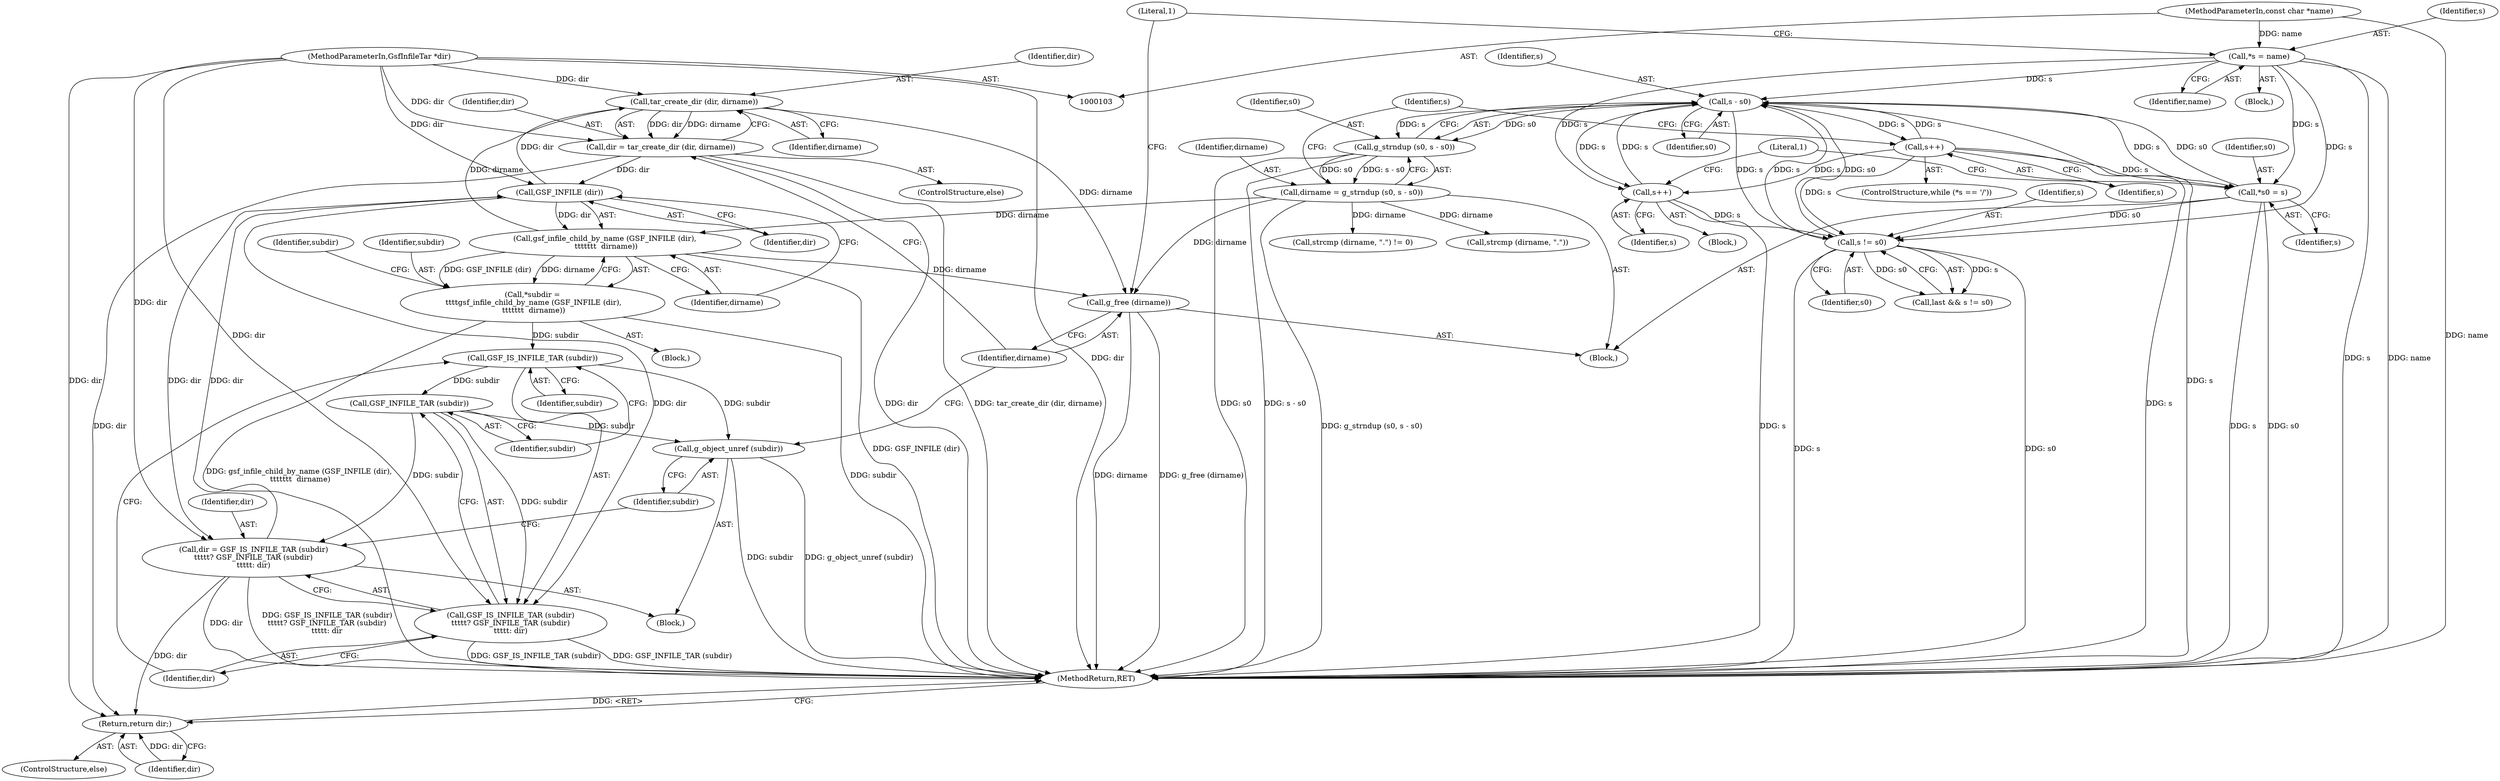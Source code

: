 digraph "0_libgsf_95a8351a75758cf10b3bf6abae0b6b461f90d9e5@API" {
"1000191" [label="(Call,tar_create_dir (dir, dirname))"];
"1000172" [label="(Call,GSF_INFILE (dir))"];
"1000189" [label="(Call,dir = tar_create_dir (dir, dirname))"];
"1000191" [label="(Call,tar_create_dir (dir, dirname))"];
"1000104" [label="(MethodParameterIn,GsfInfileTar *dir)"];
"1000171" [label="(Call,gsf_infile_child_by_name (GSF_INFILE (dir),\n \t\t\t\t\t\t\t  dirname))"];
"1000147" [label="(Call,dirname = g_strndup (s0, s - s0))"];
"1000149" [label="(Call,g_strndup (s0, s - s0))"];
"1000151" [label="(Call,s - s0)"];
"1000132" [label="(Call,s != s0)"];
"1000145" [label="(Call,s++)"];
"1000159" [label="(Call,s++)"];
"1000109" [label="(Call,*s = name)"];
"1000105" [label="(MethodParameterIn,const char *name)"];
"1000116" [label="(Call,*s0 = s)"];
"1000178" [label="(Call,dir = GSF_IS_INFILE_TAR (subdir)\n\t\t\t\t\t? GSF_INFILE_TAR (subdir)\n\t\t\t\t\t: dir)"];
"1000183" [label="(Call,GSF_INFILE_TAR (subdir))"];
"1000181" [label="(Call,GSF_IS_INFILE_TAR (subdir))"];
"1000169" [label="(Call,*subdir =\n \t\t\t\tgsf_infile_child_by_name (GSF_INFILE (dir),\n \t\t\t\t\t\t\t  dirname))"];
"1000137" [label="(Return,return dir;)"];
"1000180" [label="(Call,GSF_IS_INFILE_TAR (subdir)\n\t\t\t\t\t? GSF_INFILE_TAR (subdir)\n\t\t\t\t\t: dir)"];
"1000186" [label="(Call,g_object_unref (subdir))"];
"1000194" [label="(Call,g_free (dirname))"];
"1000182" [label="(Identifier,subdir)"];
"1000188" [label="(ControlStructure,else)"];
"1000196" [label="(MethodReturn,RET)"];
"1000122" [label="(Block,)"];
"1000151" [label="(Call,s - s0)"];
"1000191" [label="(Call,tar_create_dir (dir, dirname))"];
"1000186" [label="(Call,g_object_unref (subdir))"];
"1000177" [label="(Block,)"];
"1000137" [label="(Return,return dir;)"];
"1000194" [label="(Call,g_free (dirname))"];
"1000130" [label="(Call,last && s != s0)"];
"1000167" [label="(Block,)"];
"1000180" [label="(Call,GSF_IS_INFILE_TAR (subdir)\n\t\t\t\t\t? GSF_INFILE_TAR (subdir)\n\t\t\t\t\t: dir)"];
"1000157" [label="(Identifier,s)"];
"1000104" [label="(MethodParameterIn,GsfInfileTar *dir)"];
"1000111" [label="(Identifier,name)"];
"1000109" [label="(Call,*s = name)"];
"1000171" [label="(Call,gsf_infile_child_by_name (GSF_INFILE (dir),\n \t\t\t\t\t\t\t  dirname))"];
"1000117" [label="(Identifier,s0)"];
"1000189" [label="(Call,dir = tar_create_dir (dir, dirname))"];
"1000110" [label="(Identifier,s)"];
"1000113" [label="(Literal,1)"];
"1000190" [label="(Identifier,dir)"];
"1000184" [label="(Identifier,subdir)"];
"1000118" [label="(Identifier,s)"];
"1000136" [label="(ControlStructure,else)"];
"1000148" [label="(Identifier,dirname)"];
"1000147" [label="(Call,dirname = g_strndup (s0, s - s0))"];
"1000169" [label="(Call,*subdir =\n \t\t\t\tgsf_infile_child_by_name (GSF_INFILE (dir),\n \t\t\t\t\t\t\t  dirname))"];
"1000160" [label="(Identifier,s)"];
"1000138" [label="(Identifier,dir)"];
"1000146" [label="(Identifier,s)"];
"1000183" [label="(Call,GSF_INFILE_TAR (subdir))"];
"1000178" [label="(Call,dir = GSF_IS_INFILE_TAR (subdir)\n\t\t\t\t\t? GSF_INFILE_TAR (subdir)\n\t\t\t\t\t: dir)"];
"1000153" [label="(Identifier,s0)"];
"1000133" [label="(Identifier,s)"];
"1000107" [label="(Block,)"];
"1000159" [label="(Call,s++)"];
"1000187" [label="(Identifier,subdir)"];
"1000162" [label="(Call,strcmp (dirname, \".\") != 0)"];
"1000163" [label="(Call,strcmp (dirname, \".\"))"];
"1000149" [label="(Call,g_strndup (s0, s - s0))"];
"1000116" [label="(Call,*s0 = s)"];
"1000195" [label="(Identifier,dirname)"];
"1000154" [label="(ControlStructure,while (*s == '/'))"];
"1000179" [label="(Identifier,dir)"];
"1000176" [label="(Identifier,subdir)"];
"1000134" [label="(Identifier,s0)"];
"1000192" [label="(Identifier,dir)"];
"1000174" [label="(Identifier,dirname)"];
"1000114" [label="(Block,)"];
"1000152" [label="(Identifier,s)"];
"1000132" [label="(Call,s != s0)"];
"1000173" [label="(Identifier,dir)"];
"1000145" [label="(Call,s++)"];
"1000170" [label="(Identifier,subdir)"];
"1000150" [label="(Identifier,s0)"];
"1000105" [label="(MethodParameterIn,const char *name)"];
"1000172" [label="(Call,GSF_INFILE (dir))"];
"1000185" [label="(Identifier,dir)"];
"1000193" [label="(Identifier,dirname)"];
"1000121" [label="(Literal,1)"];
"1000181" [label="(Call,GSF_IS_INFILE_TAR (subdir))"];
"1000191" -> "1000189"  [label="AST: "];
"1000191" -> "1000193"  [label="CFG: "];
"1000192" -> "1000191"  [label="AST: "];
"1000193" -> "1000191"  [label="AST: "];
"1000189" -> "1000191"  [label="CFG: "];
"1000191" -> "1000189"  [label="DDG: dir"];
"1000191" -> "1000189"  [label="DDG: dirname"];
"1000172" -> "1000191"  [label="DDG: dir"];
"1000104" -> "1000191"  [label="DDG: dir"];
"1000171" -> "1000191"  [label="DDG: dirname"];
"1000191" -> "1000194"  [label="DDG: dirname"];
"1000172" -> "1000171"  [label="AST: "];
"1000172" -> "1000173"  [label="CFG: "];
"1000173" -> "1000172"  [label="AST: "];
"1000174" -> "1000172"  [label="CFG: "];
"1000172" -> "1000171"  [label="DDG: dir"];
"1000189" -> "1000172"  [label="DDG: dir"];
"1000178" -> "1000172"  [label="DDG: dir"];
"1000104" -> "1000172"  [label="DDG: dir"];
"1000172" -> "1000178"  [label="DDG: dir"];
"1000172" -> "1000180"  [label="DDG: dir"];
"1000189" -> "1000188"  [label="AST: "];
"1000190" -> "1000189"  [label="AST: "];
"1000195" -> "1000189"  [label="CFG: "];
"1000189" -> "1000196"  [label="DDG: dir"];
"1000189" -> "1000196"  [label="DDG: tar_create_dir (dir, dirname)"];
"1000189" -> "1000137"  [label="DDG: dir"];
"1000104" -> "1000189"  [label="DDG: dir"];
"1000104" -> "1000103"  [label="AST: "];
"1000104" -> "1000196"  [label="DDG: dir"];
"1000104" -> "1000137"  [label="DDG: dir"];
"1000104" -> "1000178"  [label="DDG: dir"];
"1000104" -> "1000180"  [label="DDG: dir"];
"1000171" -> "1000169"  [label="AST: "];
"1000171" -> "1000174"  [label="CFG: "];
"1000174" -> "1000171"  [label="AST: "];
"1000169" -> "1000171"  [label="CFG: "];
"1000171" -> "1000196"  [label="DDG: GSF_INFILE (dir)"];
"1000171" -> "1000169"  [label="DDG: GSF_INFILE (dir)"];
"1000171" -> "1000169"  [label="DDG: dirname"];
"1000147" -> "1000171"  [label="DDG: dirname"];
"1000171" -> "1000194"  [label="DDG: dirname"];
"1000147" -> "1000114"  [label="AST: "];
"1000147" -> "1000149"  [label="CFG: "];
"1000148" -> "1000147"  [label="AST: "];
"1000149" -> "1000147"  [label="AST: "];
"1000157" -> "1000147"  [label="CFG: "];
"1000147" -> "1000196"  [label="DDG: g_strndup (s0, s - s0)"];
"1000149" -> "1000147"  [label="DDG: s0"];
"1000149" -> "1000147"  [label="DDG: s - s0"];
"1000147" -> "1000162"  [label="DDG: dirname"];
"1000147" -> "1000163"  [label="DDG: dirname"];
"1000147" -> "1000194"  [label="DDG: dirname"];
"1000149" -> "1000151"  [label="CFG: "];
"1000150" -> "1000149"  [label="AST: "];
"1000151" -> "1000149"  [label="AST: "];
"1000149" -> "1000196"  [label="DDG: s - s0"];
"1000149" -> "1000196"  [label="DDG: s0"];
"1000151" -> "1000149"  [label="DDG: s0"];
"1000151" -> "1000149"  [label="DDG: s"];
"1000151" -> "1000153"  [label="CFG: "];
"1000152" -> "1000151"  [label="AST: "];
"1000153" -> "1000151"  [label="AST: "];
"1000151" -> "1000196"  [label="DDG: s"];
"1000151" -> "1000116"  [label="DDG: s"];
"1000151" -> "1000132"  [label="DDG: s"];
"1000151" -> "1000145"  [label="DDG: s"];
"1000132" -> "1000151"  [label="DDG: s"];
"1000132" -> "1000151"  [label="DDG: s0"];
"1000145" -> "1000151"  [label="DDG: s"];
"1000159" -> "1000151"  [label="DDG: s"];
"1000109" -> "1000151"  [label="DDG: s"];
"1000116" -> "1000151"  [label="DDG: s0"];
"1000151" -> "1000159"  [label="DDG: s"];
"1000132" -> "1000130"  [label="AST: "];
"1000132" -> "1000134"  [label="CFG: "];
"1000133" -> "1000132"  [label="AST: "];
"1000134" -> "1000132"  [label="AST: "];
"1000130" -> "1000132"  [label="CFG: "];
"1000132" -> "1000196"  [label="DDG: s"];
"1000132" -> "1000196"  [label="DDG: s0"];
"1000132" -> "1000130"  [label="DDG: s"];
"1000132" -> "1000130"  [label="DDG: s0"];
"1000145" -> "1000132"  [label="DDG: s"];
"1000159" -> "1000132"  [label="DDG: s"];
"1000109" -> "1000132"  [label="DDG: s"];
"1000116" -> "1000132"  [label="DDG: s0"];
"1000145" -> "1000122"  [label="AST: "];
"1000145" -> "1000146"  [label="CFG: "];
"1000146" -> "1000145"  [label="AST: "];
"1000121" -> "1000145"  [label="CFG: "];
"1000145" -> "1000196"  [label="DDG: s"];
"1000159" -> "1000145"  [label="DDG: s"];
"1000109" -> "1000145"  [label="DDG: s"];
"1000159" -> "1000154"  [label="AST: "];
"1000159" -> "1000160"  [label="CFG: "];
"1000160" -> "1000159"  [label="AST: "];
"1000157" -> "1000159"  [label="CFG: "];
"1000159" -> "1000196"  [label="DDG: s"];
"1000159" -> "1000116"  [label="DDG: s"];
"1000109" -> "1000107"  [label="AST: "];
"1000109" -> "1000111"  [label="CFG: "];
"1000110" -> "1000109"  [label="AST: "];
"1000111" -> "1000109"  [label="AST: "];
"1000113" -> "1000109"  [label="CFG: "];
"1000109" -> "1000196"  [label="DDG: s"];
"1000109" -> "1000196"  [label="DDG: name"];
"1000105" -> "1000109"  [label="DDG: name"];
"1000109" -> "1000116"  [label="DDG: s"];
"1000105" -> "1000103"  [label="AST: "];
"1000105" -> "1000196"  [label="DDG: name"];
"1000116" -> "1000114"  [label="AST: "];
"1000116" -> "1000118"  [label="CFG: "];
"1000117" -> "1000116"  [label="AST: "];
"1000118" -> "1000116"  [label="AST: "];
"1000121" -> "1000116"  [label="CFG: "];
"1000116" -> "1000196"  [label="DDG: s"];
"1000116" -> "1000196"  [label="DDG: s0"];
"1000178" -> "1000177"  [label="AST: "];
"1000178" -> "1000180"  [label="CFG: "];
"1000179" -> "1000178"  [label="AST: "];
"1000180" -> "1000178"  [label="AST: "];
"1000187" -> "1000178"  [label="CFG: "];
"1000178" -> "1000196"  [label="DDG: dir"];
"1000178" -> "1000196"  [label="DDG: GSF_IS_INFILE_TAR (subdir)\n\t\t\t\t\t? GSF_INFILE_TAR (subdir)\n\t\t\t\t\t: dir"];
"1000178" -> "1000137"  [label="DDG: dir"];
"1000183" -> "1000178"  [label="DDG: subdir"];
"1000183" -> "1000180"  [label="AST: "];
"1000183" -> "1000184"  [label="CFG: "];
"1000184" -> "1000183"  [label="AST: "];
"1000180" -> "1000183"  [label="CFG: "];
"1000183" -> "1000180"  [label="DDG: subdir"];
"1000181" -> "1000183"  [label="DDG: subdir"];
"1000183" -> "1000186"  [label="DDG: subdir"];
"1000181" -> "1000180"  [label="AST: "];
"1000181" -> "1000182"  [label="CFG: "];
"1000182" -> "1000181"  [label="AST: "];
"1000184" -> "1000181"  [label="CFG: "];
"1000185" -> "1000181"  [label="CFG: "];
"1000169" -> "1000181"  [label="DDG: subdir"];
"1000181" -> "1000186"  [label="DDG: subdir"];
"1000169" -> "1000167"  [label="AST: "];
"1000170" -> "1000169"  [label="AST: "];
"1000176" -> "1000169"  [label="CFG: "];
"1000169" -> "1000196"  [label="DDG: gsf_infile_child_by_name (GSF_INFILE (dir),\n \t\t\t\t\t\t\t  dirname)"];
"1000169" -> "1000196"  [label="DDG: subdir"];
"1000137" -> "1000136"  [label="AST: "];
"1000137" -> "1000138"  [label="CFG: "];
"1000138" -> "1000137"  [label="AST: "];
"1000196" -> "1000137"  [label="CFG: "];
"1000137" -> "1000196"  [label="DDG: <RET>"];
"1000138" -> "1000137"  [label="DDG: dir"];
"1000180" -> "1000185"  [label="CFG: "];
"1000185" -> "1000180"  [label="AST: "];
"1000180" -> "1000196"  [label="DDG: GSF_IS_INFILE_TAR (subdir)"];
"1000180" -> "1000196"  [label="DDG: GSF_INFILE_TAR (subdir)"];
"1000186" -> "1000177"  [label="AST: "];
"1000186" -> "1000187"  [label="CFG: "];
"1000187" -> "1000186"  [label="AST: "];
"1000195" -> "1000186"  [label="CFG: "];
"1000186" -> "1000196"  [label="DDG: g_object_unref (subdir)"];
"1000186" -> "1000196"  [label="DDG: subdir"];
"1000194" -> "1000114"  [label="AST: "];
"1000194" -> "1000195"  [label="CFG: "];
"1000195" -> "1000194"  [label="AST: "];
"1000113" -> "1000194"  [label="CFG: "];
"1000194" -> "1000196"  [label="DDG: g_free (dirname)"];
"1000194" -> "1000196"  [label="DDG: dirname"];
}
